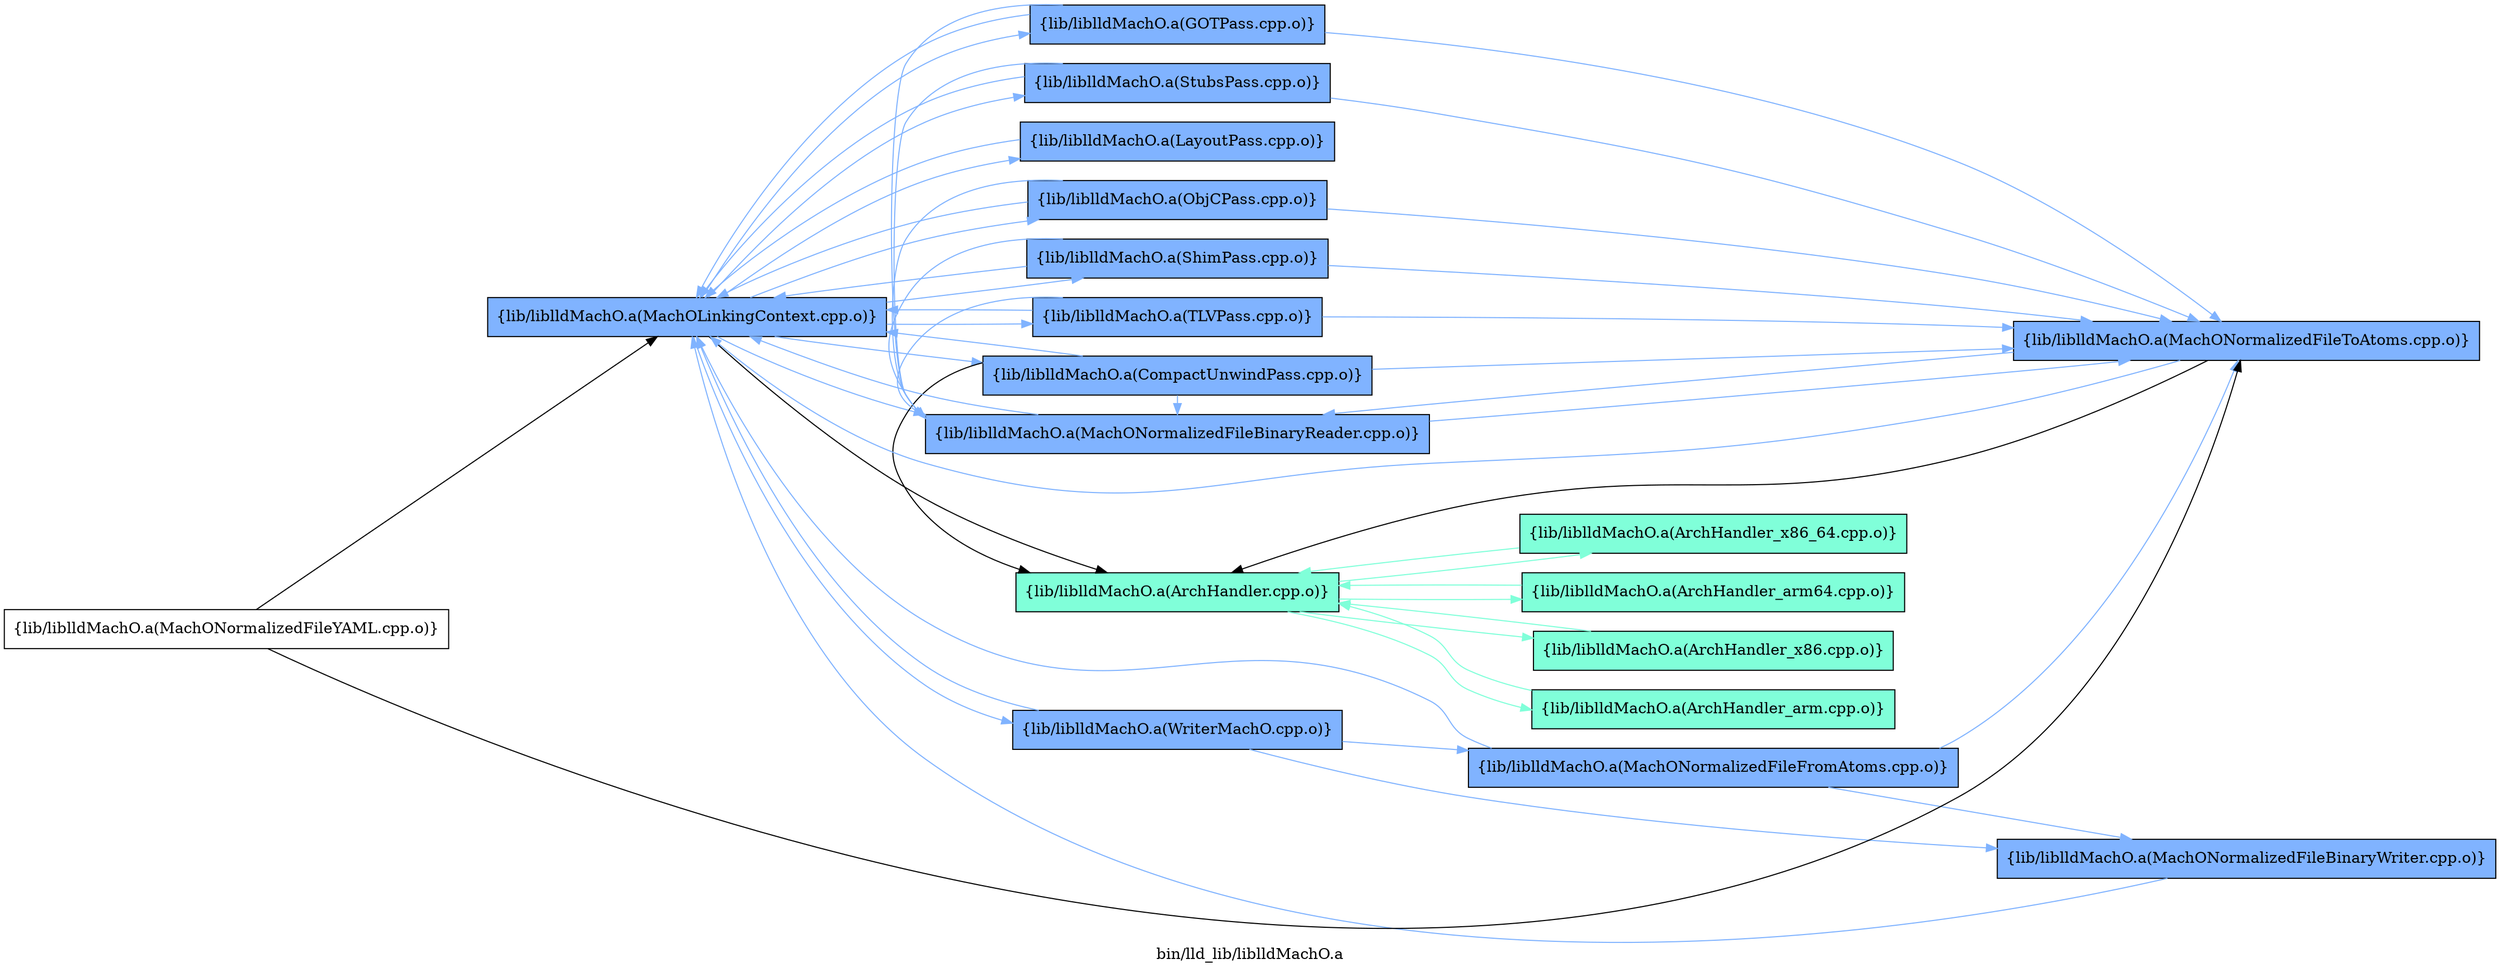 digraph "bin/lld_lib/liblldMachO.a" {
	label="bin/lld_lib/liblldMachO.a";
	rankdir=LR;
	{ rank=same; Node0x55fd7b81aa98;  }
	{ rank=same; Node0x55fd7b81b218; Node0x55fd7b8186f8; Node0x55fd7b818838; Node0x55fd7b8194b8; Node0x55fd7b819788; Node0x55fd7b805648; Node0x55fd7b803528; Node0x55fd7b803d98; Node0x55fd7b804518; Node0x55fd7b807588;  }

	Node0x55fd7b81aa98 [shape=record,shape=box,group=2,style=filled,fillcolor="0.600000 0.5 1",label="{lib/liblldMachO.a(MachOLinkingContext.cpp.o)}"];
	Node0x55fd7b81aa98 -> Node0x55fd7b81b218;
	Node0x55fd7b81aa98 -> Node0x55fd7b8186f8[color="0.600000 0.5 1"];
	Node0x55fd7b81aa98 -> Node0x55fd7b818838[color="0.600000 0.5 1"];
	Node0x55fd7b81aa98 -> Node0x55fd7b8194b8[color="0.600000 0.5 1"];
	Node0x55fd7b81aa98 -> Node0x55fd7b819788[color="0.600000 0.5 1"];
	Node0x55fd7b81aa98 -> Node0x55fd7b805648[color="0.600000 0.5 1"];
	Node0x55fd7b81aa98 -> Node0x55fd7b803528[color="0.600000 0.5 1"];
	Node0x55fd7b81aa98 -> Node0x55fd7b803d98[color="0.600000 0.5 1"];
	Node0x55fd7b81aa98 -> Node0x55fd7b804518[color="0.600000 0.5 1"];
	Node0x55fd7b81aa98 -> Node0x55fd7b807588[color="0.600000 0.5 1"];
	Node0x55fd7b819788 [shape=record,shape=box,group=2,style=filled,fillcolor="0.600000 0.5 1",label="{lib/liblldMachO.a(MachONormalizedFileBinaryReader.cpp.o)}"];
	Node0x55fd7b819788 -> Node0x55fd7b81aa98[color="0.600000 0.5 1"];
	Node0x55fd7b819788 -> Node0x55fd7b800ff8[color="0.600000 0.5 1"];
	Node0x55fd7b81b218 [shape=record,shape=box,group=1,style=filled,fillcolor="0.450000 0.5 1",label="{lib/liblldMachO.a(ArchHandler.cpp.o)}"];
	Node0x55fd7b81b218 -> Node0x55fd7b81b998[color="0.450000 0.5 1"];
	Node0x55fd7b81b218 -> Node0x55fd7b81bc68[color="0.450000 0.5 1"];
	Node0x55fd7b81b218 -> Node0x55fd7b817848[color="0.450000 0.5 1"];
	Node0x55fd7b81b218 -> Node0x55fd7b817a78[color="0.450000 0.5 1"];
	Node0x55fd7b8186f8 [shape=record,shape=box,group=2,style=filled,fillcolor="0.600000 0.5 1",label="{lib/liblldMachO.a(LayoutPass.cpp.o)}"];
	Node0x55fd7b8186f8 -> Node0x55fd7b81aa98[color="0.600000 0.5 1"];
	Node0x55fd7b818838 [shape=record,shape=box,group=2,style=filled,fillcolor="0.600000 0.5 1",label="{lib/liblldMachO.a(GOTPass.cpp.o)}"];
	Node0x55fd7b818838 -> Node0x55fd7b81aa98[color="0.600000 0.5 1"];
	Node0x55fd7b818838 -> Node0x55fd7b819788[color="0.600000 0.5 1"];
	Node0x55fd7b818838 -> Node0x55fd7b800ff8[color="0.600000 0.5 1"];
	Node0x55fd7b8194b8 [shape=record,shape=box,group=2,style=filled,fillcolor="0.600000 0.5 1",label="{lib/liblldMachO.a(CompactUnwindPass.cpp.o)}"];
	Node0x55fd7b8194b8 -> Node0x55fd7b81aa98[color="0.600000 0.5 1"];
	Node0x55fd7b8194b8 -> Node0x55fd7b81b218;
	Node0x55fd7b8194b8 -> Node0x55fd7b819788[color="0.600000 0.5 1"];
	Node0x55fd7b8194b8 -> Node0x55fd7b800ff8[color="0.600000 0.5 1"];
	Node0x55fd7b805648 [shape=record,shape=box,group=2,style=filled,fillcolor="0.600000 0.5 1",label="{lib/liblldMachO.a(ObjCPass.cpp.o)}"];
	Node0x55fd7b805648 -> Node0x55fd7b81aa98[color="0.600000 0.5 1"];
	Node0x55fd7b805648 -> Node0x55fd7b819788[color="0.600000 0.5 1"];
	Node0x55fd7b805648 -> Node0x55fd7b800ff8[color="0.600000 0.5 1"];
	Node0x55fd7b803528 [shape=record,shape=box,group=2,style=filled,fillcolor="0.600000 0.5 1",label="{lib/liblldMachO.a(ShimPass.cpp.o)}"];
	Node0x55fd7b803528 -> Node0x55fd7b81aa98[color="0.600000 0.5 1"];
	Node0x55fd7b803528 -> Node0x55fd7b819788[color="0.600000 0.5 1"];
	Node0x55fd7b803528 -> Node0x55fd7b800ff8[color="0.600000 0.5 1"];
	Node0x55fd7b803d98 [shape=record,shape=box,group=2,style=filled,fillcolor="0.600000 0.5 1",label="{lib/liblldMachO.a(StubsPass.cpp.o)}"];
	Node0x55fd7b803d98 -> Node0x55fd7b81aa98[color="0.600000 0.5 1"];
	Node0x55fd7b803d98 -> Node0x55fd7b819788[color="0.600000 0.5 1"];
	Node0x55fd7b803d98 -> Node0x55fd7b800ff8[color="0.600000 0.5 1"];
	Node0x55fd7b804518 [shape=record,shape=box,group=2,style=filled,fillcolor="0.600000 0.5 1",label="{lib/liblldMachO.a(TLVPass.cpp.o)}"];
	Node0x55fd7b804518 -> Node0x55fd7b81aa98[color="0.600000 0.5 1"];
	Node0x55fd7b804518 -> Node0x55fd7b819788[color="0.600000 0.5 1"];
	Node0x55fd7b804518 -> Node0x55fd7b800ff8[color="0.600000 0.5 1"];
	Node0x55fd7b807588 [shape=record,shape=box,group=2,style=filled,fillcolor="0.600000 0.5 1",label="{lib/liblldMachO.a(WriterMachO.cpp.o)}"];
	Node0x55fd7b807588 -> Node0x55fd7b81aa98[color="0.600000 0.5 1"];
	Node0x55fd7b807588 -> Node0x55fd7b8076c8[color="0.600000 0.5 1"];
	Node0x55fd7b807588 -> Node0x55fd7b8082a8[color="0.600000 0.5 1"];
	Node0x55fd7b81b998 [shape=record,shape=box,group=1,style=filled,fillcolor="0.450000 0.5 1",label="{lib/liblldMachO.a(ArchHandler_x86_64.cpp.o)}"];
	Node0x55fd7b81b998 -> Node0x55fd7b81b218[color="0.450000 0.5 1"];
	Node0x55fd7b81bc68 [shape=record,shape=box,group=1,style=filled,fillcolor="0.450000 0.5 1",label="{lib/liblldMachO.a(ArchHandler_arm64.cpp.o)}"];
	Node0x55fd7b81bc68 -> Node0x55fd7b81b218[color="0.450000 0.5 1"];
	Node0x55fd7b817848 [shape=record,shape=box,group=1,style=filled,fillcolor="0.450000 0.5 1",label="{lib/liblldMachO.a(ArchHandler_x86.cpp.o)}"];
	Node0x55fd7b817848 -> Node0x55fd7b81b218[color="0.450000 0.5 1"];
	Node0x55fd7b817a78 [shape=record,shape=box,group=1,style=filled,fillcolor="0.450000 0.5 1",label="{lib/liblldMachO.a(ArchHandler_arm.cpp.o)}"];
	Node0x55fd7b817a78 -> Node0x55fd7b81b218[color="0.450000 0.5 1"];
	Node0x55fd7b800ff8 [shape=record,shape=box,group=2,style=filled,fillcolor="0.600000 0.5 1",label="{lib/liblldMachO.a(MachONormalizedFileToAtoms.cpp.o)}"];
	Node0x55fd7b800ff8 -> Node0x55fd7b81aa98[color="0.600000 0.5 1"];
	Node0x55fd7b800ff8 -> Node0x55fd7b81b218;
	Node0x55fd7b800ff8 -> Node0x55fd7b819788[color="0.600000 0.5 1"];
	Node0x55fd7b801778 [shape=record,shape=box,group=0,label="{lib/liblldMachO.a(MachONormalizedFileYAML.cpp.o)}"];
	Node0x55fd7b801778 -> Node0x55fd7b81aa98;
	Node0x55fd7b801778 -> Node0x55fd7b800ff8;
	Node0x55fd7b8076c8 [shape=record,shape=box,group=2,style=filled,fillcolor="0.600000 0.5 1",label="{lib/liblldMachO.a(MachONormalizedFileFromAtoms.cpp.o)}"];
	Node0x55fd7b8076c8 -> Node0x55fd7b81aa98[color="0.600000 0.5 1"];
	Node0x55fd7b8076c8 -> Node0x55fd7b800ff8[color="0.600000 0.5 1"];
	Node0x55fd7b8076c8 -> Node0x55fd7b8082a8[color="0.600000 0.5 1"];
	Node0x55fd7b8082a8 [shape=record,shape=box,group=2,style=filled,fillcolor="0.600000 0.5 1",label="{lib/liblldMachO.a(MachONormalizedFileBinaryWriter.cpp.o)}"];
	Node0x55fd7b8082a8 -> Node0x55fd7b81aa98[color="0.600000 0.5 1"];
}
